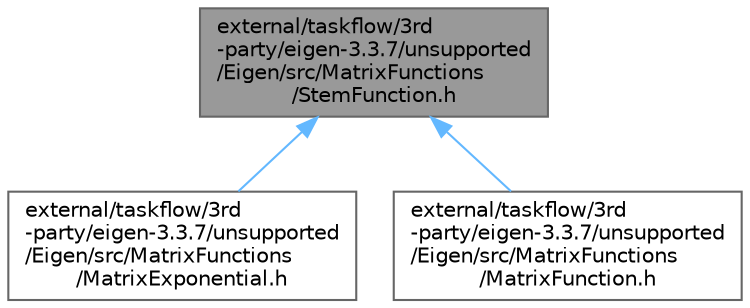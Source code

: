 digraph "external/taskflow/3rd-party/eigen-3.3.7/unsupported/Eigen/src/MatrixFunctions/StemFunction.h"
{
 // LATEX_PDF_SIZE
  bgcolor="transparent";
  edge [fontname=Helvetica,fontsize=10,labelfontname=Helvetica,labelfontsize=10];
  node [fontname=Helvetica,fontsize=10,shape=box,height=0.2,width=0.4];
  Node1 [id="Node000001",label="external/taskflow/3rd\l-party/eigen-3.3.7/unsupported\l/Eigen/src/MatrixFunctions\l/StemFunction.h",height=0.2,width=0.4,color="gray40", fillcolor="grey60", style="filled", fontcolor="black",tooltip=" "];
  Node1 -> Node2 [id="edge1_Node000001_Node000002",dir="back",color="steelblue1",style="solid",tooltip=" "];
  Node2 [id="Node000002",label="external/taskflow/3rd\l-party/eigen-3.3.7/unsupported\l/Eigen/src/MatrixFunctions\l/MatrixExponential.h",height=0.2,width=0.4,color="grey40", fillcolor="white", style="filled",URL="$_matrix_exponential_8h.html",tooltip=" "];
  Node1 -> Node3 [id="edge2_Node000001_Node000003",dir="back",color="steelblue1",style="solid",tooltip=" "];
  Node3 [id="Node000003",label="external/taskflow/3rd\l-party/eigen-3.3.7/unsupported\l/Eigen/src/MatrixFunctions\l/MatrixFunction.h",height=0.2,width=0.4,color="grey40", fillcolor="white", style="filled",URL="$_matrix_function_8h.html",tooltip=" "];
}
